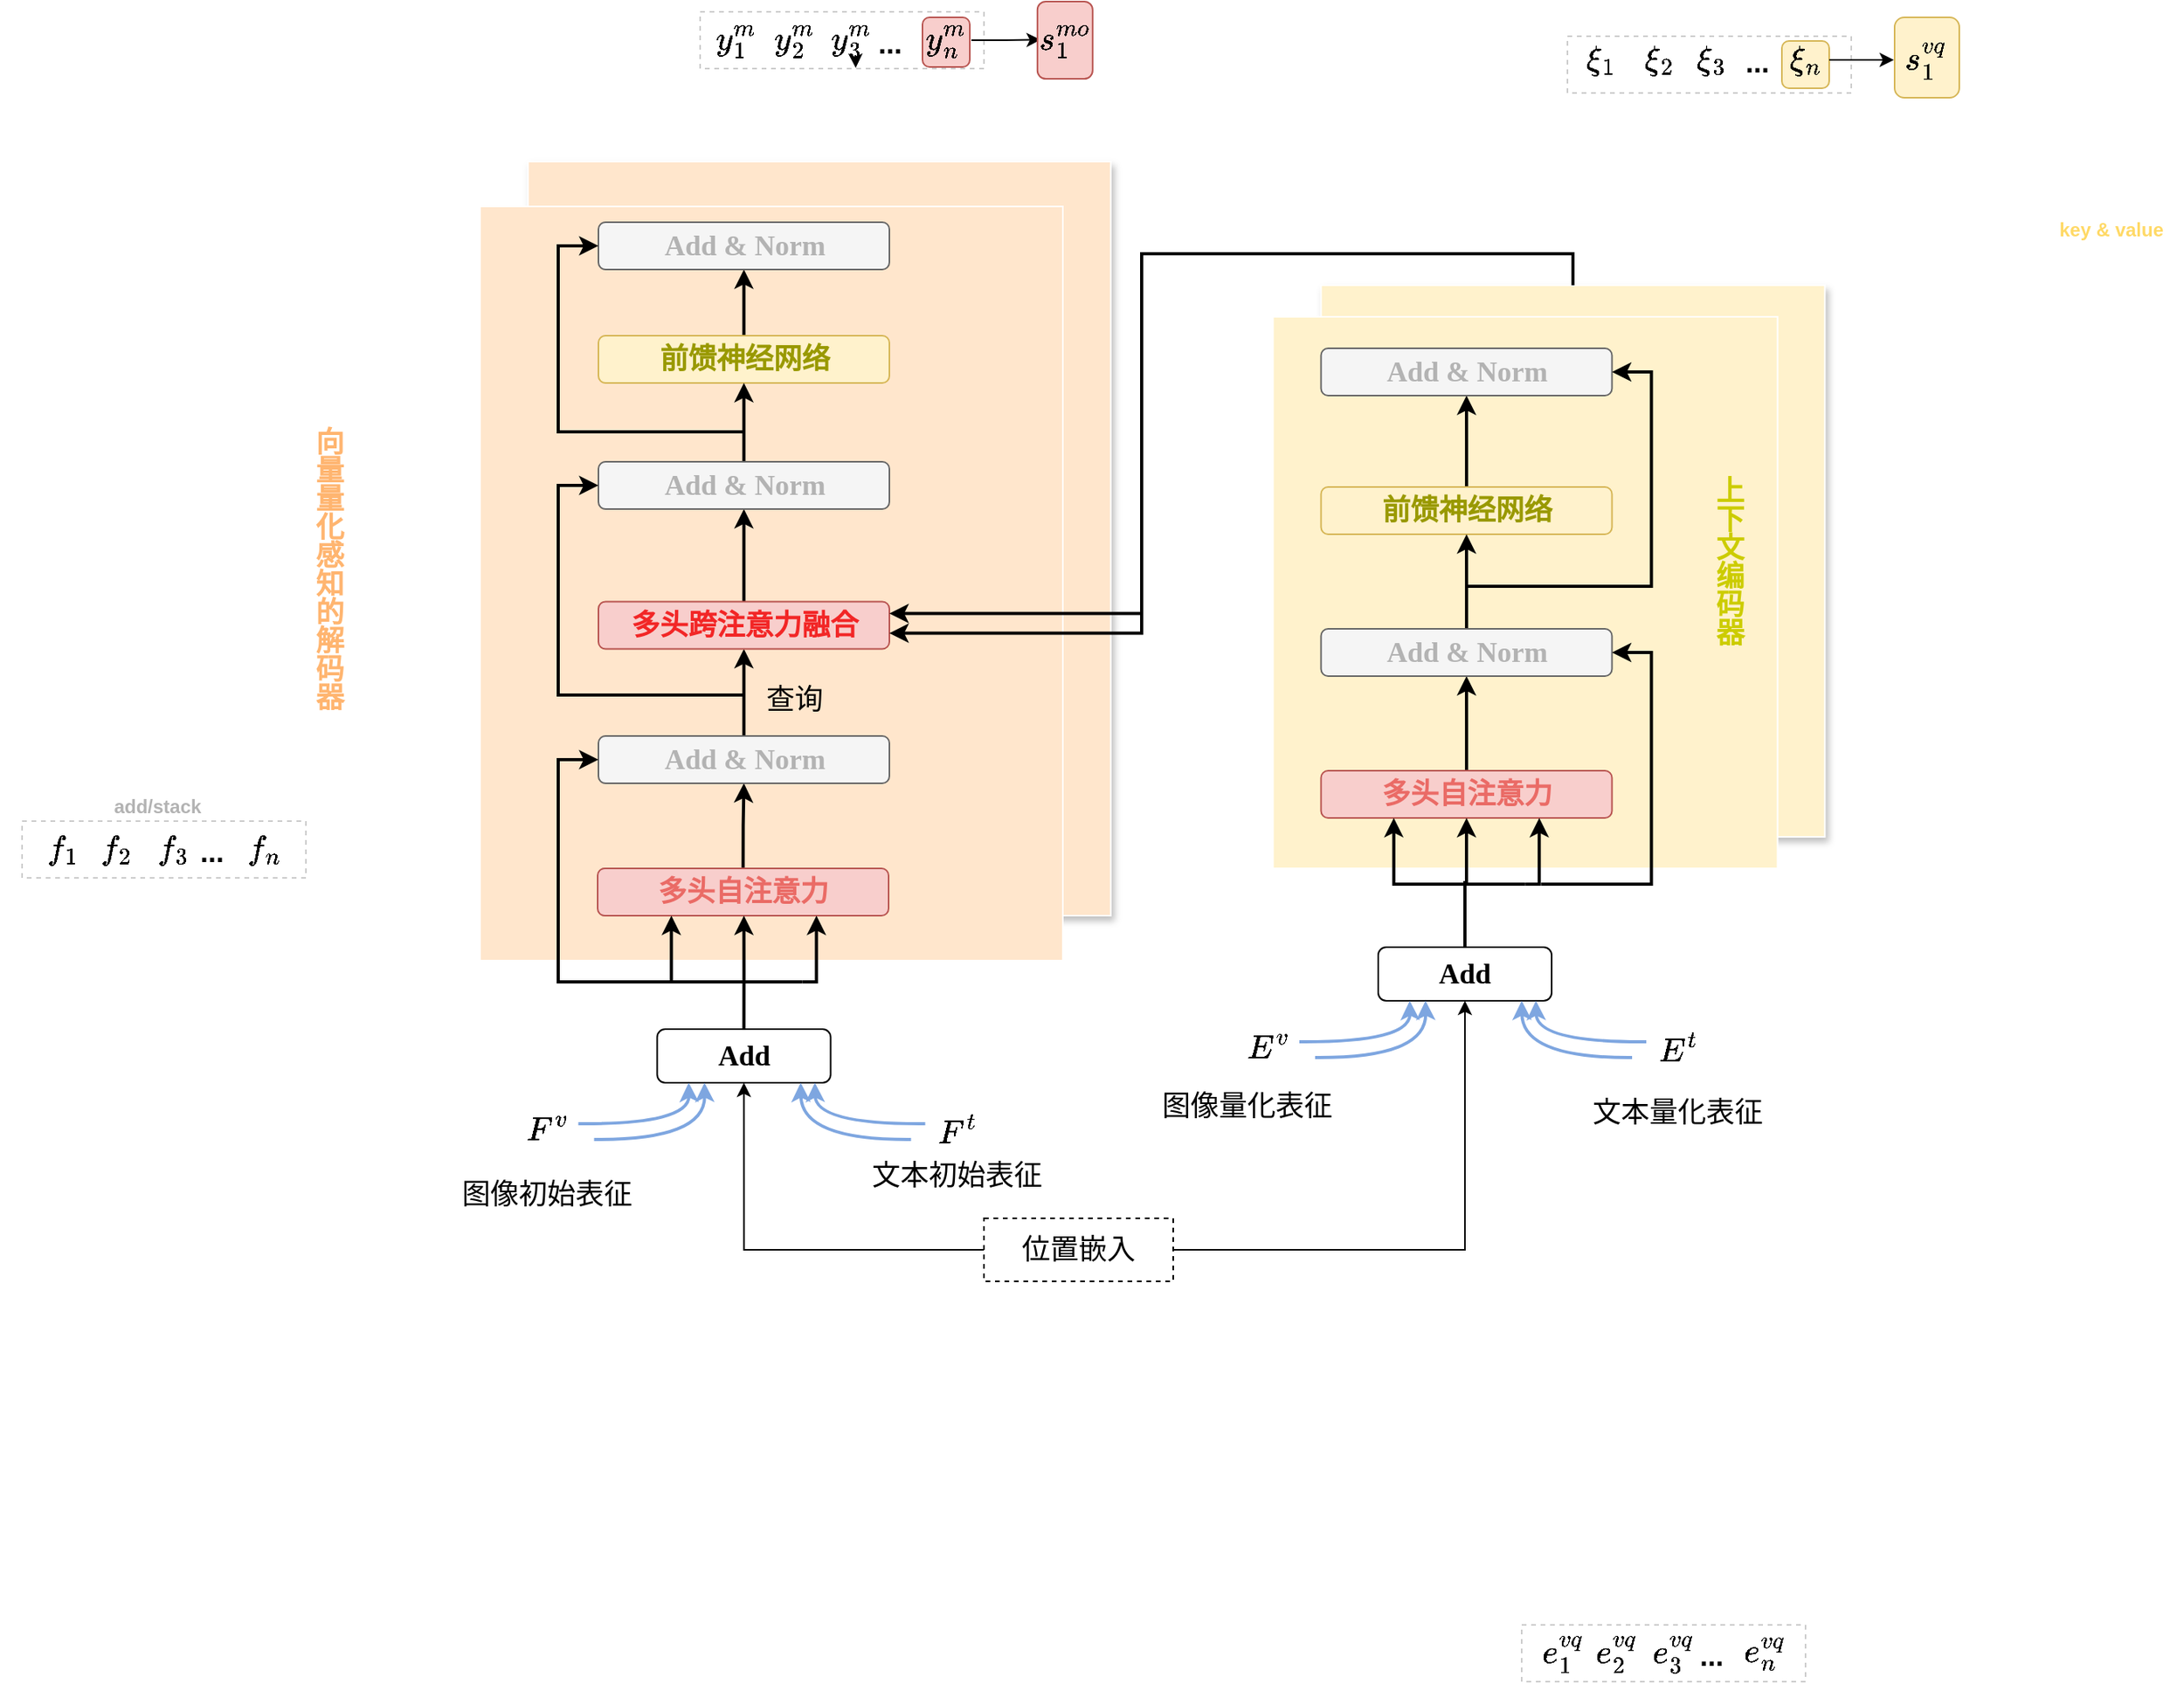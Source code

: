<mxfile version="26.0.14">
  <diagram name="第 1 页" id="dpO4N9l2LSgBsFgAQWY7">
    <mxGraphModel dx="1010" dy="922" grid="1" gridSize="10" guides="1" tooltips="1" connect="1" arrows="1" fold="1" page="1" pageScale="1" pageWidth="827" pageHeight="1169" math="1" shadow="0">
      <root>
        <mxCell id="0" />
        <mxCell id="1" parent="0" />
        <mxCell id="mn31JmgTFe-Z0Zx-DjP2-169" value="" style="rounded=0;whiteSpace=wrap;html=1;fillColor=#fff2cc;strokeColor=#FFFFFF;shadow=1;" vertex="1" parent="1">
          <mxGeometry x="933.75" y="200" width="319.5" height="350" as="geometry" />
        </mxCell>
        <mxCell id="mn31JmgTFe-Z0Zx-DjP2-106" value="" style="rounded=0;whiteSpace=wrap;html=1;strokeColor=#CCCCCC;dashed=1;" vertex="1" parent="1">
          <mxGeometry x="540" y="26.5" width="180" height="36" as="geometry" />
        </mxCell>
        <mxCell id="mn31JmgTFe-Z0Zx-DjP2-168" value="" style="rounded=0;whiteSpace=wrap;html=1;strokeColor=#FFFFFF;fillColor=#ffe6cc;container=0;textShadow=1;shadow=1;" vertex="1" parent="1">
          <mxGeometry x="430.8" y="121.5" width="369.6" height="478.5" as="geometry" />
        </mxCell>
        <mxCell id="mn31JmgTFe-Z0Zx-DjP2-107" value="$$y_{1}^{m}$$" style="text;strokeColor=none;align=center;fillColor=none;html=1;verticalAlign=middle;whiteSpace=wrap;rounded=0;fontStyle=1;fontSize=18;" vertex="1" parent="1">
          <mxGeometry x="547" y="29.5" width="32" height="30" as="geometry" />
        </mxCell>
        <mxCell id="mn31JmgTFe-Z0Zx-DjP2-108" value="$$y_{2}^{m}$$" style="text;strokeColor=none;align=center;fillColor=none;html=1;verticalAlign=middle;whiteSpace=wrap;rounded=0;fontStyle=1;fontSize=18;" vertex="1" parent="1">
          <mxGeometry x="584.4" y="29.5" width="32" height="30" as="geometry" />
        </mxCell>
        <mxCell id="mn31JmgTFe-Z0Zx-DjP2-109" value="$$y_{3}^{m}$$" style="text;strokeColor=none;align=center;fillColor=none;html=1;verticalAlign=middle;whiteSpace=wrap;rounded=0;fontStyle=1;fontSize=18;" vertex="1" parent="1">
          <mxGeometry x="620.4" y="29.5" width="32" height="30" as="geometry" />
        </mxCell>
        <mxCell id="mn31JmgTFe-Z0Zx-DjP2-110" value="..." style="text;whiteSpace=wrap;fontStyle=1;fontSize=18;" vertex="1" parent="1">
          <mxGeometry x="651.25" y="29.5" width="32" height="18.5" as="geometry" />
        </mxCell>
        <mxCell id="mn31JmgTFe-Z0Zx-DjP2-111" value="" style="group" vertex="1" connectable="0" parent="1">
          <mxGeometry x="1090" y="42" width="180" height="40" as="geometry" />
        </mxCell>
        <mxCell id="mn31JmgTFe-Z0Zx-DjP2-112" value="" style="rounded=0;whiteSpace=wrap;html=1;strokeColor=#CCCCCC;dashed=1;" vertex="1" parent="mn31JmgTFe-Z0Zx-DjP2-111">
          <mxGeometry width="180" height="36" as="geometry" />
        </mxCell>
        <mxCell id="mn31JmgTFe-Z0Zx-DjP2-113" value="&lt;font style=&quot;font-size: 18px;&quot;&gt;$$\xi _{1}$$&lt;/font&gt;" style="text;strokeColor=none;align=center;fillColor=none;html=1;verticalAlign=middle;whiteSpace=wrap;rounded=0;" vertex="1" parent="mn31JmgTFe-Z0Zx-DjP2-111">
          <mxGeometry x="1" width="40" height="30" as="geometry" />
        </mxCell>
        <mxCell id="mn31JmgTFe-Z0Zx-DjP2-114" value="&lt;font style=&quot;font-size: 18px;&quot;&gt;$$\xi _{2}$$&lt;/font&gt;" style="text;strokeColor=none;align=center;fillColor=none;html=1;verticalAlign=middle;whiteSpace=wrap;rounded=0;" vertex="1" parent="mn31JmgTFe-Z0Zx-DjP2-111">
          <mxGeometry x="38" width="40" height="30" as="geometry" />
        </mxCell>
        <mxCell id="mn31JmgTFe-Z0Zx-DjP2-115" value="&lt;font style=&quot;font-size: 18px;&quot;&gt;$$\xi _{3}$$&lt;/font&gt;" style="text;strokeColor=none;align=center;fillColor=none;html=1;verticalAlign=middle;whiteSpace=wrap;rounded=0;" vertex="1" parent="mn31JmgTFe-Z0Zx-DjP2-111">
          <mxGeometry x="71" width="40" height="30" as="geometry" />
        </mxCell>
        <mxCell id="mn31JmgTFe-Z0Zx-DjP2-116" value="..." style="text;whiteSpace=wrap;fontStyle=1;fontSize=18;" vertex="1" parent="mn31JmgTFe-Z0Zx-DjP2-111">
          <mxGeometry x="111" width="32" height="18.5" as="geometry" />
        </mxCell>
        <mxCell id="mn31JmgTFe-Z0Zx-DjP2-117" value="" style="rounded=1;whiteSpace=wrap;html=1;fillColor=#fff2cc;strokeColor=#d6b656;" vertex="1" parent="mn31JmgTFe-Z0Zx-DjP2-111">
          <mxGeometry x="136" y="3" width="30" height="30" as="geometry" />
        </mxCell>
        <mxCell id="mn31JmgTFe-Z0Zx-DjP2-118" value="&lt;font style=&quot;font-size: 18px;&quot;&gt;$$\xi _{n}$$&lt;/font&gt;" style="text;strokeColor=none;align=center;fillColor=none;html=1;verticalAlign=middle;whiteSpace=wrap;rounded=0;" vertex="1" parent="mn31JmgTFe-Z0Zx-DjP2-111">
          <mxGeometry x="137" y="5" width="29" height="20" as="geometry" />
        </mxCell>
        <mxCell id="mn31JmgTFe-Z0Zx-DjP2-122" value="&lt;b&gt;&lt;font color=&quot;#ffd966&quot;&gt;key &amp;amp; value&lt;/font&gt;&lt;/b&gt;" style="text;strokeColor=none;align=center;fillColor=none;html=1;verticalAlign=middle;whiteSpace=wrap;rounded=0;" vertex="1" parent="1">
          <mxGeometry x="1390" y="150" width="90" height="30" as="geometry" />
        </mxCell>
        <mxCell id="mn31JmgTFe-Z0Zx-DjP2-123" value="" style="group" vertex="1" connectable="0" parent="1">
          <mxGeometry x="110" y="540" width="180" height="36" as="geometry" />
        </mxCell>
        <mxCell id="mn31JmgTFe-Z0Zx-DjP2-124" value="" style="rounded=0;whiteSpace=wrap;html=1;strokeColor=#CCCCCC;dashed=1;" vertex="1" parent="mn31JmgTFe-Z0Zx-DjP2-123">
          <mxGeometry width="180" height="36" as="geometry" />
        </mxCell>
        <mxCell id="mn31JmgTFe-Z0Zx-DjP2-125" value="$$f_{1}$$" style="text;strokeColor=none;align=center;fillColor=none;html=1;verticalAlign=middle;whiteSpace=wrap;rounded=0;fontStyle=1;fontSize=18;" vertex="1" parent="mn31JmgTFe-Z0Zx-DjP2-123">
          <mxGeometry x="10" y="3" width="32" height="30" as="geometry" />
        </mxCell>
        <mxCell id="mn31JmgTFe-Z0Zx-DjP2-126" value="$$f_{2}$$" style="text;strokeColor=none;align=center;fillColor=none;html=1;verticalAlign=middle;whiteSpace=wrap;rounded=0;fontStyle=1;fontSize=18;" vertex="1" parent="mn31JmgTFe-Z0Zx-DjP2-123">
          <mxGeometry x="44.4" y="3" width="32" height="30" as="geometry" />
        </mxCell>
        <mxCell id="mn31JmgTFe-Z0Zx-DjP2-127" value="$$f_{3}$$" style="text;strokeColor=none;align=center;fillColor=none;html=1;verticalAlign=middle;whiteSpace=wrap;rounded=0;fontStyle=1;fontSize=18;" vertex="1" parent="mn31JmgTFe-Z0Zx-DjP2-123">
          <mxGeometry x="80.4" y="3" width="32" height="30" as="geometry" />
        </mxCell>
        <mxCell id="mn31JmgTFe-Z0Zx-DjP2-128" value="$$f_{n}$$" style="text;strokeColor=none;align=center;fillColor=none;html=1;verticalAlign=middle;whiteSpace=wrap;rounded=0;fontStyle=1;fontSize=18;" vertex="1" parent="mn31JmgTFe-Z0Zx-DjP2-123">
          <mxGeometry x="138" y="3" width="32" height="30" as="geometry" />
        </mxCell>
        <mxCell id="mn31JmgTFe-Z0Zx-DjP2-129" value="..." style="text;whiteSpace=wrap;fontStyle=1;fontSize=18;" vertex="1" parent="mn31JmgTFe-Z0Zx-DjP2-123">
          <mxGeometry x="111.25" y="3" width="32" height="17" as="geometry" />
        </mxCell>
        <mxCell id="mn31JmgTFe-Z0Zx-DjP2-132" value="" style="rounded=1;whiteSpace=wrap;html=1;fillColor=#f8cecc;strokeColor=#b85450;" vertex="1" parent="1">
          <mxGeometry x="681" y="30" width="30" height="31.5" as="geometry" />
        </mxCell>
        <mxCell id="mn31JmgTFe-Z0Zx-DjP2-133" style="edgeStyle=orthogonalEdgeStyle;rounded=0;orthogonalLoop=1;jettySize=auto;html=1;exitX=1;exitY=0.5;exitDx=0;exitDy=0;" edge="1" parent="1" source="mn31JmgTFe-Z0Zx-DjP2-134">
          <mxGeometry relative="1" as="geometry">
            <mxPoint x="756.0" y="44.207" as="targetPoint" />
          </mxGeometry>
        </mxCell>
        <mxCell id="mn31JmgTFe-Z0Zx-DjP2-134" value="$$y_{n}^{m}$$" style="text;strokeColor=none;align=center;fillColor=none;html=1;verticalAlign=middle;whiteSpace=wrap;rounded=0;fontStyle=1;fontSize=18;" vertex="1" parent="1">
          <mxGeometry x="680" y="29.5" width="32" height="30" as="geometry" />
        </mxCell>
        <mxCell id="mn31JmgTFe-Z0Zx-DjP2-142" value="&lt;b&gt;&lt;font color=&quot;#b3b3b3&quot;&gt;add/stack&lt;/font&gt;&lt;/b&gt;" style="text;strokeColor=none;align=center;fillColor=none;html=1;verticalAlign=middle;whiteSpace=wrap;rounded=0;fontFamily=Helvetica;fontSize=12;fontColor=default;" vertex="1" parent="1">
          <mxGeometry x="166.1" y="516" width="60" height="30" as="geometry" />
        </mxCell>
        <mxCell id="mn31JmgTFe-Z0Zx-DjP2-144" value="" style="edgeStyle=none;orthogonalLoop=1;jettySize=auto;html=1;rounded=0;entryX=0.548;entryY=0.988;entryDx=0;entryDy=0;entryPerimeter=0;exitX=0.5;exitY=0;exitDx=0;exitDy=0;" edge="1" parent="1" target="mn31JmgTFe-Z0Zx-DjP2-106">
          <mxGeometry width="80" relative="1" as="geometry">
            <mxPoint x="638.5" y="54" as="sourcePoint" />
            <mxPoint x="730" y="88" as="targetPoint" />
            <Array as="points" />
          </mxGeometry>
        </mxCell>
        <mxCell id="mn31JmgTFe-Z0Zx-DjP2-145" value="" style="group" vertex="1" connectable="0" parent="1">
          <mxGeometry x="751.4" y="20" width="40" height="49" as="geometry" />
        </mxCell>
        <mxCell id="mn31JmgTFe-Z0Zx-DjP2-146" value="" style="rounded=1;whiteSpace=wrap;html=1;fillColor=#f8cecc;strokeColor=#b85450;" vertex="1" parent="mn31JmgTFe-Z0Zx-DjP2-145">
          <mxGeometry x="2.5" width="35" height="49" as="geometry" />
        </mxCell>
        <mxCell id="mn31JmgTFe-Z0Zx-DjP2-147" value="&lt;font style=&quot;font-size: 18px;&quot;&gt;&lt;b&gt;$$ s_{1}^{mo}$$&lt;/b&gt;&lt;/font&gt;" style="text;strokeColor=none;align=center;fillColor=none;html=1;verticalAlign=middle;whiteSpace=wrap;rounded=0;" vertex="1" parent="mn31JmgTFe-Z0Zx-DjP2-145">
          <mxGeometry y="9.5" width="40" height="30" as="geometry" />
        </mxCell>
        <mxCell id="mn31JmgTFe-Z0Zx-DjP2-148" value="" style="group" vertex="1" connectable="0" parent="1">
          <mxGeometry x="1297" y="30" width="41.5" height="51" as="geometry" />
        </mxCell>
        <mxCell id="mn31JmgTFe-Z0Zx-DjP2-149" value="" style="rounded=1;whiteSpace=wrap;html=1;fillColor=#fff2cc;strokeColor=#d6b656;" vertex="1" parent="mn31JmgTFe-Z0Zx-DjP2-148">
          <mxGeometry x="0.5" width="41" height="51" as="geometry" />
        </mxCell>
        <mxCell id="mn31JmgTFe-Z0Zx-DjP2-150" value="&lt;font style=&quot;font-size: 18px;&quot;&gt;$$s _{1}^{vq}$$&lt;/font&gt;" style="text;strokeColor=none;align=center;fillColor=none;html=1;verticalAlign=middle;whiteSpace=wrap;rounded=0;" vertex="1" parent="mn31JmgTFe-Z0Zx-DjP2-148">
          <mxGeometry y="12" width="40" height="30" as="geometry" />
        </mxCell>
        <mxCell id="mn31JmgTFe-Z0Zx-DjP2-151" value="" style="group" vertex="1" connectable="0" parent="1">
          <mxGeometry x="1061" y="1050" width="180" height="36" as="geometry" />
        </mxCell>
        <mxCell id="mn31JmgTFe-Z0Zx-DjP2-152" value="" style="rounded=0;whiteSpace=wrap;html=1;strokeColor=#CCCCCC;dashed=1;" vertex="1" parent="mn31JmgTFe-Z0Zx-DjP2-151">
          <mxGeometry width="180" height="36" as="geometry" />
        </mxCell>
        <mxCell id="mn31JmgTFe-Z0Zx-DjP2-153" value="$$e_{1}^{vq}$$" style="text;strokeColor=none;align=center;fillColor=none;html=1;verticalAlign=middle;whiteSpace=wrap;rounded=0;fontStyle=1;fontSize=18;" vertex="1" parent="mn31JmgTFe-Z0Zx-DjP2-151">
          <mxGeometry x="10" y="3" width="32" height="30" as="geometry" />
        </mxCell>
        <mxCell id="mn31JmgTFe-Z0Zx-DjP2-154" value="$$e_{2}^{vq}$$" style="text;strokeColor=none;align=center;fillColor=none;html=1;verticalAlign=middle;whiteSpace=wrap;rounded=0;fontStyle=1;fontSize=18;" vertex="1" parent="mn31JmgTFe-Z0Zx-DjP2-151">
          <mxGeometry x="44.4" y="3" width="32" height="30" as="geometry" />
        </mxCell>
        <mxCell id="mn31JmgTFe-Z0Zx-DjP2-155" value="$$e_{3}^{vq}$$" style="text;strokeColor=none;align=center;fillColor=none;html=1;verticalAlign=middle;whiteSpace=wrap;rounded=0;fontStyle=1;fontSize=18;" vertex="1" parent="mn31JmgTFe-Z0Zx-DjP2-151">
          <mxGeometry x="80.4" y="3" width="32" height="30" as="geometry" />
        </mxCell>
        <mxCell id="mn31JmgTFe-Z0Zx-DjP2-156" value="$$e_{n}^{vq}$$" style="text;strokeColor=none;align=center;fillColor=none;html=1;verticalAlign=middle;whiteSpace=wrap;rounded=0;fontStyle=1;fontSize=18;" vertex="1" parent="mn31JmgTFe-Z0Zx-DjP2-151">
          <mxGeometry x="138" y="3" width="32" height="30" as="geometry" />
        </mxCell>
        <mxCell id="mn31JmgTFe-Z0Zx-DjP2-157" value="..." style="text;whiteSpace=wrap;fontStyle=1;fontSize=18;" vertex="1" parent="mn31JmgTFe-Z0Zx-DjP2-151">
          <mxGeometry x="111.25" y="3" width="32" height="17" as="geometry" />
        </mxCell>
        <mxCell id="mn31JmgTFe-Z0Zx-DjP2-161" style="edgeStyle=orthogonalEdgeStyle;rounded=0;orthogonalLoop=1;jettySize=auto;html=1;exitX=1;exitY=0.5;exitDx=0;exitDy=0;entryX=0;entryY=0.5;entryDx=0;entryDy=0;" edge="1" parent="1" source="mn31JmgTFe-Z0Zx-DjP2-118" target="mn31JmgTFe-Z0Zx-DjP2-150">
          <mxGeometry relative="1" as="geometry" />
        </mxCell>
        <mxCell id="mn31JmgTFe-Z0Zx-DjP2-2" value="" style="rounded=0;whiteSpace=wrap;html=1;strokeColor=#FFFFFF;fillColor=#ffe6cc;container=0;" vertex="1" parent="1">
          <mxGeometry x="400.4" y="150" width="369.6" height="478.5" as="geometry" />
        </mxCell>
        <mxCell id="mn31JmgTFe-Z0Zx-DjP2-4" style="edgeStyle=orthogonalEdgeStyle;rounded=0;orthogonalLoop=1;jettySize=auto;html=1;exitX=0.5;exitY=0;exitDx=0;exitDy=0;strokeWidth=2;" edge="1" parent="1" source="mn31JmgTFe-Z0Zx-DjP2-5" target="mn31JmgTFe-Z0Zx-DjP2-7">
          <mxGeometry relative="1" as="geometry" />
        </mxCell>
        <mxCell id="mn31JmgTFe-Z0Zx-DjP2-5" value="&lt;font face=&quot;宋体&quot; color=&quot;#ea6b66&quot; style=&quot;font-size: 18px;&quot;&gt;&lt;b&gt;多头自注意力&lt;/b&gt;&lt;/font&gt;" style="rounded=1;whiteSpace=wrap;html=1;fillColor=#f8cecc;strokeColor=#b85450;container=0;" vertex="1" parent="1">
          <mxGeometry x="475" y="570" width="184.5" height="30" as="geometry" />
        </mxCell>
        <mxCell id="mn31JmgTFe-Z0Zx-DjP2-6" style="edgeStyle=orthogonalEdgeStyle;rounded=0;orthogonalLoop=1;jettySize=auto;html=1;entryX=0.5;entryY=1;entryDx=0;entryDy=0;strokeWidth=2;" edge="1" parent="1" source="mn31JmgTFe-Z0Zx-DjP2-7" target="mn31JmgTFe-Z0Zx-DjP2-9">
          <mxGeometry relative="1" as="geometry" />
        </mxCell>
        <mxCell id="mn31JmgTFe-Z0Zx-DjP2-7" value="&lt;b&gt;&lt;font face=&quot;Times New Roman&quot; style=&quot;font-size: 18px;&quot;&gt;Add &amp;amp; Norm&lt;/font&gt;&lt;/b&gt;" style="rounded=1;whiteSpace=wrap;html=1;fillColor=#f5f5f5;strokeColor=#666666;fontColor=#B3B3B3;container=0;" vertex="1" parent="1">
          <mxGeometry x="475.5" y="486" width="184.5" height="30" as="geometry" />
        </mxCell>
        <mxCell id="mn31JmgTFe-Z0Zx-DjP2-8" style="edgeStyle=orthogonalEdgeStyle;rounded=0;orthogonalLoop=1;jettySize=auto;html=1;entryX=0.5;entryY=1;entryDx=0;entryDy=0;strokeWidth=2;" edge="1" parent="1" source="mn31JmgTFe-Z0Zx-DjP2-9" target="mn31JmgTFe-Z0Zx-DjP2-13">
          <mxGeometry relative="1" as="geometry" />
        </mxCell>
        <mxCell id="mn31JmgTFe-Z0Zx-DjP2-9" value="&lt;span style=&quot;font-size: 18px;&quot;&gt;&lt;b&gt;&lt;font face=&quot;宋体&quot;&gt;多头跨注意力融合&lt;/font&gt;&lt;/b&gt;&lt;/span&gt;" style="rounded=1;whiteSpace=wrap;html=1;fillColor=#f8cecc;strokeColor=#b85450;fontColor=#f22626;container=0;" vertex="1" parent="1">
          <mxGeometry x="475.5" y="400.75" width="184.5" height="30" as="geometry" />
        </mxCell>
        <mxCell id="mn31JmgTFe-Z0Zx-DjP2-10" style="edgeStyle=orthogonalEdgeStyle;rounded=0;orthogonalLoop=1;jettySize=auto;html=1;entryX=0.5;entryY=1;entryDx=0;entryDy=0;strokeWidth=2;" edge="1" parent="1" source="mn31JmgTFe-Z0Zx-DjP2-11" target="mn31JmgTFe-Z0Zx-DjP2-14">
          <mxGeometry relative="1" as="geometry" />
        </mxCell>
        <mxCell id="mn31JmgTFe-Z0Zx-DjP2-11" value="&lt;b&gt;&lt;font face=&quot;宋体&quot; color=&quot;#999900&quot; style=&quot;font-size: 18px;&quot;&gt;前馈神经网络&lt;/font&gt;&lt;/b&gt;" style="rounded=1;whiteSpace=wrap;html=1;fillColor=#fff2cc;strokeColor=#d6b656;container=0;" vertex="1" parent="1">
          <mxGeometry x="475.5" y="232" width="184.5" height="30" as="geometry" />
        </mxCell>
        <mxCell id="mn31JmgTFe-Z0Zx-DjP2-12" style="edgeStyle=orthogonalEdgeStyle;rounded=0;orthogonalLoop=1;jettySize=auto;html=1;entryX=0.5;entryY=1;entryDx=0;entryDy=0;strokeWidth=2;" edge="1" parent="1" source="mn31JmgTFe-Z0Zx-DjP2-13" target="mn31JmgTFe-Z0Zx-DjP2-11">
          <mxGeometry relative="1" as="geometry" />
        </mxCell>
        <mxCell id="mn31JmgTFe-Z0Zx-DjP2-13" value="&lt;b&gt;&lt;font face=&quot;Times New Roman&quot; style=&quot;font-size: 18px;&quot;&gt;Add &amp;amp; Norm&lt;/font&gt;&lt;/b&gt;" style="rounded=1;whiteSpace=wrap;html=1;fillColor=#f5f5f5;strokeColor=#666666;fontColor=#B3B3B3;container=0;" vertex="1" parent="1">
          <mxGeometry x="475.5" y="312" width="184.5" height="30" as="geometry" />
        </mxCell>
        <mxCell id="mn31JmgTFe-Z0Zx-DjP2-14" value="&lt;b&gt;&lt;font face=&quot;Times New Roman&quot; style=&quot;font-size: 18px;&quot;&gt;Add &amp;amp; Norm&lt;/font&gt;&lt;/b&gt;" style="rounded=1;whiteSpace=wrap;html=1;fillColor=#f5f5f5;strokeColor=#666666;fontColor=#B3B3B3;container=0;" vertex="1" parent="1">
          <mxGeometry x="475.5" y="160" width="184.5" height="30" as="geometry" />
        </mxCell>
        <mxCell id="mn31JmgTFe-Z0Zx-DjP2-15" value="&lt;font face=&quot;宋体&quot; color=&quot;#ffb570&quot; style=&quot;font-size: 18px;&quot;&gt;&lt;b style=&quot;&quot;&gt;向量量化感知的解码器&lt;/b&gt;&lt;/font&gt;" style="text;strokeColor=none;align=center;fillColor=none;html=1;verticalAlign=middle;whiteSpace=wrap;rounded=0;textDirection=vertical-lr;rotation=0;container=0;" vertex="1" parent="1">
          <mxGeometry x="270" y="150" width="64" height="460" as="geometry" />
        </mxCell>
        <mxCell id="mn31JmgTFe-Z0Zx-DjP2-90" value="" style="rounded=0;whiteSpace=wrap;html=1;fillColor=#fff2cc;strokeColor=#FFFFFF;" vertex="1" parent="1">
          <mxGeometry x="903.25" y="220" width="320" height="350" as="geometry" />
        </mxCell>
        <mxCell id="mn31JmgTFe-Z0Zx-DjP2-91" style="edgeStyle=orthogonalEdgeStyle;rounded=0;orthogonalLoop=1;jettySize=auto;html=1;entryX=0.5;entryY=1;entryDx=0;entryDy=0;strokeWidth=2;" edge="1" parent="1" source="mn31JmgTFe-Z0Zx-DjP2-92" target="mn31JmgTFe-Z0Zx-DjP2-93">
          <mxGeometry relative="1" as="geometry" />
        </mxCell>
        <mxCell id="mn31JmgTFe-Z0Zx-DjP2-92" value="&lt;b&gt;&lt;font face=&quot;宋体&quot; color=&quot;#999900&quot; style=&quot;font-size: 18px;&quot;&gt;前馈神经网络&lt;/font&gt;&lt;/b&gt;" style="rounded=1;whiteSpace=wrap;html=1;fillColor=#fff2cc;strokeColor=#d6b656;" vertex="1" parent="1">
          <mxGeometry x="933.75" y="328" width="184.5" height="30" as="geometry" />
        </mxCell>
        <mxCell id="mn31JmgTFe-Z0Zx-DjP2-93" value="&lt;b&gt;&lt;font face=&quot;Times New Roman&quot; style=&quot;font-size: 18px;&quot;&gt;Add &amp;amp; Norm&lt;/font&gt;&lt;/b&gt;" style="rounded=1;whiteSpace=wrap;html=1;fillColor=#f5f5f5;strokeColor=#666666;fontColor=#B3B3B3;" vertex="1" parent="1">
          <mxGeometry x="933.75" y="240" width="184.5" height="30" as="geometry" />
        </mxCell>
        <mxCell id="mn31JmgTFe-Z0Zx-DjP2-94" style="edgeStyle=orthogonalEdgeStyle;rounded=0;orthogonalLoop=1;jettySize=auto;html=1;entryX=0.5;entryY=1;entryDx=0;entryDy=0;strokeWidth=2;" edge="1" parent="1" source="mn31JmgTFe-Z0Zx-DjP2-95" target="mn31JmgTFe-Z0Zx-DjP2-97">
          <mxGeometry relative="1" as="geometry" />
        </mxCell>
        <mxCell id="mn31JmgTFe-Z0Zx-DjP2-95" value="&lt;b&gt;&lt;font face=&quot;宋体&quot; style=&quot;font-size: 18px;&quot;&gt;多头自注意力&lt;/font&gt;&lt;/b&gt;" style="rounded=1;whiteSpace=wrap;html=1;fillColor=#f8cecc;strokeColor=#b85450;fontColor=#EA6B66;" vertex="1" parent="1">
          <mxGeometry x="933.75" y="508" width="184.5" height="30" as="geometry" />
        </mxCell>
        <mxCell id="mn31JmgTFe-Z0Zx-DjP2-96" style="edgeStyle=orthogonalEdgeStyle;rounded=0;orthogonalLoop=1;jettySize=auto;html=1;entryX=0.5;entryY=1;entryDx=0;entryDy=0;strokeWidth=2;" edge="1" parent="1" source="mn31JmgTFe-Z0Zx-DjP2-97" target="mn31JmgTFe-Z0Zx-DjP2-92">
          <mxGeometry relative="1" as="geometry" />
        </mxCell>
        <mxCell id="mn31JmgTFe-Z0Zx-DjP2-97" value="&lt;b&gt;&lt;font face=&quot;Times New Roman&quot; style=&quot;font-size: 18px;&quot;&gt;Add &amp;amp; Norm&lt;/font&gt;&lt;/b&gt;" style="rounded=1;whiteSpace=wrap;html=1;fillColor=#f5f5f5;strokeColor=#666666;fontColor=#B3B3B3;" vertex="1" parent="1">
          <mxGeometry x="933.75" y="418" width="184.5" height="30" as="geometry" />
        </mxCell>
        <mxCell id="mn31JmgTFe-Z0Zx-DjP2-98" value="&lt;span style=&quot;font-size: 18px;&quot;&gt;&lt;font style=&quot;color: rgb(204, 204, 0);&quot; face=&quot;宋体&quot;&gt;&lt;b&gt;上下文编码器&lt;/b&gt;&lt;/font&gt;&lt;/span&gt;" style="text;strokeColor=none;align=center;fillColor=none;html=1;verticalAlign=middle;whiteSpace=wrap;rounded=0;textDirection=vertical-rl;rotation=0;fontColor=#FFD966;" vertex="1" parent="1">
          <mxGeometry x="1160" y="282.25" width="60" height="185.5" as="geometry" />
        </mxCell>
        <mxCell id="mn31JmgTFe-Z0Zx-DjP2-180" style="edgeStyle=orthogonalEdgeStyle;rounded=0;orthogonalLoop=1;jettySize=auto;html=1;exitX=0.5;exitY=0;exitDx=0;exitDy=0;entryX=0.5;entryY=1;entryDx=0;entryDy=0;strokeWidth=2;" edge="1" parent="1" source="mn31JmgTFe-Z0Zx-DjP2-170" target="mn31JmgTFe-Z0Zx-DjP2-95">
          <mxGeometry relative="1" as="geometry" />
        </mxCell>
        <mxCell id="mn31JmgTFe-Z0Zx-DjP2-170" value="&lt;font style=&quot;font-size: 18px;&quot; face=&quot;Times New Roman&quot;&gt;&lt;b&gt;Add&lt;/b&gt;&lt;/font&gt;" style="rounded=1;whiteSpace=wrap;html=1;" vertex="1" parent="1">
          <mxGeometry x="970" y="620" width="110" height="34" as="geometry" />
        </mxCell>
        <mxCell id="mn31JmgTFe-Z0Zx-DjP2-171" value="&lt;b&gt;&lt;font style=&quot;font-size: 18px;&quot;&gt;$$E^{v}$$&lt;/font&gt;&lt;/b&gt;" style="text;strokeColor=none;align=center;fillColor=none;html=1;verticalAlign=middle;whiteSpace=wrap;rounded=0;" vertex="1" parent="1">
          <mxGeometry x="870" y="670" width="60" height="30" as="geometry" />
        </mxCell>
        <mxCell id="mn31JmgTFe-Z0Zx-DjP2-173" value="" style="endArrow=classic;html=1;rounded=0;edgeStyle=orthogonalEdgeStyle;curved=1;strokeWidth=2;strokeColor=#7EA6E0;" edge="1" parent="1">
          <mxGeometry width="50" height="50" relative="1" as="geometry">
            <mxPoint x="920" y="680" as="sourcePoint" />
            <mxPoint x="990" y="654" as="targetPoint" />
          </mxGeometry>
        </mxCell>
        <mxCell id="mn31JmgTFe-Z0Zx-DjP2-174" value="" style="endArrow=classic;html=1;rounded=0;edgeStyle=orthogonalEdgeStyle;curved=1;strokeWidth=2;strokeColor=#7EA6E0;" edge="1" parent="1">
          <mxGeometry width="50" height="50" relative="1" as="geometry">
            <mxPoint x="930" y="690" as="sourcePoint" />
            <mxPoint x="1000" y="654" as="targetPoint" />
          </mxGeometry>
        </mxCell>
        <mxCell id="mn31JmgTFe-Z0Zx-DjP2-175" value="&lt;font style=&quot;font-size: 18px;&quot; face=&quot;宋体&quot;&gt;图像量化表征&lt;/font&gt;" style="text;strokeColor=none;align=center;fillColor=none;html=1;verticalAlign=middle;whiteSpace=wrap;rounded=0;" vertex="1" parent="1">
          <mxGeometry x="827" y="706" width="120" height="30" as="geometry" />
        </mxCell>
        <mxCell id="mn31JmgTFe-Z0Zx-DjP2-176" value="&lt;b&gt;&lt;font style=&quot;font-size: 18px;&quot;&gt;$$E^{t}$$&lt;/font&gt;&lt;/b&gt;" style="text;strokeColor=none;align=center;fillColor=none;html=1;verticalAlign=middle;whiteSpace=wrap;rounded=0;" vertex="1" parent="1">
          <mxGeometry x="1130" y="670" width="60" height="30" as="geometry" />
        </mxCell>
        <mxCell id="mn31JmgTFe-Z0Zx-DjP2-177" value="" style="endArrow=classic;html=1;rounded=0;edgeStyle=orthogonalEdgeStyle;curved=1;strokeWidth=2;strokeColor=#7EA6E0;" edge="1" parent="1">
          <mxGeometry width="50" height="50" relative="1" as="geometry">
            <mxPoint x="1131" y="690" as="sourcePoint" />
            <mxPoint x="1061" y="654" as="targetPoint" />
          </mxGeometry>
        </mxCell>
        <mxCell id="mn31JmgTFe-Z0Zx-DjP2-178" value="" style="endArrow=classic;html=1;rounded=0;edgeStyle=orthogonalEdgeStyle;curved=1;strokeWidth=2;strokeColor=#7EA6E0;" edge="1" parent="1">
          <mxGeometry width="50" height="50" relative="1" as="geometry">
            <mxPoint x="1140" y="680" as="sourcePoint" />
            <mxPoint x="1070" y="654" as="targetPoint" />
          </mxGeometry>
        </mxCell>
        <mxCell id="mn31JmgTFe-Z0Zx-DjP2-179" value="&lt;font style=&quot;font-size: 18px;&quot; face=&quot;宋体&quot;&gt;文本量化表征&lt;/font&gt;" style="text;strokeColor=none;align=center;fillColor=none;html=1;verticalAlign=middle;whiteSpace=wrap;rounded=0;" vertex="1" parent="1">
          <mxGeometry x="1100" y="710" width="120" height="30" as="geometry" />
        </mxCell>
        <mxCell id="mn31JmgTFe-Z0Zx-DjP2-182" value="" style="endArrow=classic;html=1;rounded=0;entryX=0.25;entryY=1;entryDx=0;entryDy=0;edgeStyle=elbowEdgeStyle;elbow=vertical;strokeWidth=2;" edge="1" parent="1" target="mn31JmgTFe-Z0Zx-DjP2-95">
          <mxGeometry width="50" height="50" relative="1" as="geometry">
            <mxPoint x="1063.25" y="580" as="sourcePoint" />
            <mxPoint x="1123.25" y="470" as="targetPoint" />
            <Array as="points">
              <mxPoint x="1023.25" y="580" />
            </Array>
          </mxGeometry>
        </mxCell>
        <mxCell id="mn31JmgTFe-Z0Zx-DjP2-183" value="" style="endArrow=classic;html=1;rounded=0;entryX=0.75;entryY=1;entryDx=0;entryDy=0;edgeStyle=elbowEdgeStyle;elbow=vertical;strokeWidth=2;" edge="1" parent="1" target="mn31JmgTFe-Z0Zx-DjP2-95">
          <mxGeometry width="50" height="50" relative="1" as="geometry">
            <mxPoint x="1063.25" y="580" as="sourcePoint" />
            <mxPoint x="1128.25" y="538" as="targetPoint" />
            <Array as="points">
              <mxPoint x="1103.25" y="580" />
            </Array>
          </mxGeometry>
        </mxCell>
        <mxCell id="mn31JmgTFe-Z0Zx-DjP2-185" value="" style="endArrow=classic;html=1;rounded=0;edgeStyle=elbowEdgeStyle;entryX=1;entryY=0.5;entryDx=0;entryDy=0;strokeWidth=2;" edge="1" parent="1" target="mn31JmgTFe-Z0Zx-DjP2-93">
          <mxGeometry width="50" height="50" relative="1" as="geometry">
            <mxPoint x="1026.25" y="391" as="sourcePoint" />
            <mxPoint x="1153.25" y="360" as="targetPoint" />
            <Array as="points">
              <mxPoint x="1143.25" y="330" />
            </Array>
          </mxGeometry>
        </mxCell>
        <mxCell id="mn31JmgTFe-Z0Zx-DjP2-186" value="" style="endArrow=classic;html=1;rounded=0;edgeStyle=elbowEdgeStyle;entryX=1;entryY=0.5;entryDx=0;entryDy=0;strokeWidth=2;" edge="1" parent="1" target="mn31JmgTFe-Z0Zx-DjP2-97">
          <mxGeometry width="50" height="50" relative="1" as="geometry">
            <mxPoint x="1073.25" y="580" as="sourcePoint" />
            <mxPoint x="1143.25" y="460" as="targetPoint" />
            <Array as="points">
              <mxPoint x="1143.25" y="500" />
            </Array>
          </mxGeometry>
        </mxCell>
        <mxCell id="mn31JmgTFe-Z0Zx-DjP2-195" value="&lt;font style=&quot;font-size: 18px;&quot; face=&quot;Times New Roman&quot;&gt;&lt;b&gt;Add&lt;/b&gt;&lt;/font&gt;" style="rounded=1;whiteSpace=wrap;html=1;" vertex="1" parent="1">
          <mxGeometry x="512.75" y="672" width="110" height="34" as="geometry" />
        </mxCell>
        <mxCell id="mn31JmgTFe-Z0Zx-DjP2-196" value="&lt;b&gt;&lt;font style=&quot;font-size: 18px;&quot;&gt;$$F^{v}$$&lt;/font&gt;&lt;/b&gt;" style="text;strokeColor=none;align=center;fillColor=none;html=1;verticalAlign=middle;whiteSpace=wrap;rounded=0;" vertex="1" parent="1">
          <mxGeometry x="412.75" y="722" width="60" height="30" as="geometry" />
        </mxCell>
        <mxCell id="mn31JmgTFe-Z0Zx-DjP2-197" value="" style="endArrow=classic;html=1;rounded=0;edgeStyle=orthogonalEdgeStyle;curved=1;strokeWidth=2;strokeColor=#7EA6E0;" edge="1" parent="1">
          <mxGeometry width="50" height="50" relative="1" as="geometry">
            <mxPoint x="462.75" y="732" as="sourcePoint" />
            <mxPoint x="532.75" y="706" as="targetPoint" />
          </mxGeometry>
        </mxCell>
        <mxCell id="mn31JmgTFe-Z0Zx-DjP2-198" value="" style="endArrow=classic;html=1;rounded=0;edgeStyle=orthogonalEdgeStyle;curved=1;strokeWidth=2;strokeColor=#7EA6E0;" edge="1" parent="1">
          <mxGeometry width="50" height="50" relative="1" as="geometry">
            <mxPoint x="472.75" y="742" as="sourcePoint" />
            <mxPoint x="542.75" y="706" as="targetPoint" />
          </mxGeometry>
        </mxCell>
        <mxCell id="mn31JmgTFe-Z0Zx-DjP2-199" value="&lt;font style=&quot;font-size: 18px;&quot; face=&quot;宋体&quot;&gt;图像初始表征&lt;/font&gt;" style="text;strokeColor=none;align=center;fillColor=none;html=1;verticalAlign=middle;whiteSpace=wrap;rounded=0;" vertex="1" parent="1">
          <mxGeometry x="382.75" y="762" width="120" height="30" as="geometry" />
        </mxCell>
        <mxCell id="mn31JmgTFe-Z0Zx-DjP2-200" value="&lt;b&gt;&lt;font style=&quot;font-size: 18px;&quot;&gt;$$F^{t}$$&lt;/font&gt;&lt;/b&gt;" style="text;strokeColor=none;align=center;fillColor=none;html=1;verticalAlign=middle;whiteSpace=wrap;rounded=0;" vertex="1" parent="1">
          <mxGeometry x="672.75" y="722" width="60" height="30" as="geometry" />
        </mxCell>
        <mxCell id="mn31JmgTFe-Z0Zx-DjP2-201" value="" style="endArrow=classic;html=1;rounded=0;edgeStyle=orthogonalEdgeStyle;curved=1;strokeWidth=2;strokeColor=#7EA6E0;" edge="1" parent="1">
          <mxGeometry width="50" height="50" relative="1" as="geometry">
            <mxPoint x="673.75" y="742" as="sourcePoint" />
            <mxPoint x="603.75" y="706" as="targetPoint" />
          </mxGeometry>
        </mxCell>
        <mxCell id="mn31JmgTFe-Z0Zx-DjP2-202" value="" style="endArrow=classic;html=1;rounded=0;edgeStyle=orthogonalEdgeStyle;curved=1;strokeWidth=2;strokeColor=#7EA6E0;" edge="1" parent="1">
          <mxGeometry width="50" height="50" relative="1" as="geometry">
            <mxPoint x="682.75" y="732" as="sourcePoint" />
            <mxPoint x="612.75" y="706" as="targetPoint" />
          </mxGeometry>
        </mxCell>
        <mxCell id="mn31JmgTFe-Z0Zx-DjP2-203" value="&lt;font style=&quot;font-size: 18px;&quot; face=&quot;宋体&quot;&gt;文本初始表征&lt;/font&gt;" style="text;strokeColor=none;align=center;fillColor=none;html=1;verticalAlign=middle;whiteSpace=wrap;rounded=0;" vertex="1" parent="1">
          <mxGeometry x="642.75" y="750" width="120" height="30" as="geometry" />
        </mxCell>
        <mxCell id="mn31JmgTFe-Z0Zx-DjP2-209" style="edgeStyle=orthogonalEdgeStyle;rounded=0;orthogonalLoop=1;jettySize=auto;html=1;exitX=0;exitY=0.5;exitDx=0;exitDy=0;entryX=0.5;entryY=1;entryDx=0;entryDy=0;" edge="1" parent="1" source="mn31JmgTFe-Z0Zx-DjP2-205" target="mn31JmgTFe-Z0Zx-DjP2-195">
          <mxGeometry relative="1" as="geometry" />
        </mxCell>
        <mxCell id="mn31JmgTFe-Z0Zx-DjP2-210" style="edgeStyle=orthogonalEdgeStyle;rounded=0;orthogonalLoop=1;jettySize=auto;html=1;exitX=1;exitY=0.5;exitDx=0;exitDy=0;entryX=0.5;entryY=1;entryDx=0;entryDy=0;" edge="1" parent="1" source="mn31JmgTFe-Z0Zx-DjP2-205" target="mn31JmgTFe-Z0Zx-DjP2-170">
          <mxGeometry relative="1" as="geometry" />
        </mxCell>
        <mxCell id="mn31JmgTFe-Z0Zx-DjP2-205" value="&lt;font style=&quot;font-size: 18px;&quot; face=&quot;宋体&quot;&gt;位置嵌入&lt;/font&gt;" style="rounded=0;whiteSpace=wrap;html=1;dashed=1;" vertex="1" parent="1">
          <mxGeometry x="720" y="792" width="120" height="40" as="geometry" />
        </mxCell>
        <mxCell id="mn31JmgTFe-Z0Zx-DjP2-206" style="edgeStyle=orthogonalEdgeStyle;rounded=0;orthogonalLoop=1;jettySize=auto;html=1;exitX=0.5;exitY=0;exitDx=0;exitDy=0;entryX=0.5;entryY=1;entryDx=0;entryDy=0;strokeWidth=2;" edge="1" parent="1" source="mn31JmgTFe-Z0Zx-DjP2-195">
          <mxGeometry relative="1" as="geometry">
            <mxPoint x="566.75" y="682" as="sourcePoint" />
            <mxPoint x="567.75" y="600" as="targetPoint" />
          </mxGeometry>
        </mxCell>
        <mxCell id="mn31JmgTFe-Z0Zx-DjP2-207" value="" style="endArrow=classic;html=1;rounded=0;entryX=0.25;entryY=1;entryDx=0;entryDy=0;edgeStyle=elbowEdgeStyle;elbow=vertical;strokeWidth=2;" edge="1" parent="1">
          <mxGeometry width="50" height="50" relative="1" as="geometry">
            <mxPoint x="604.75" y="642" as="sourcePoint" />
            <mxPoint x="521.75" y="600" as="targetPoint" />
            <Array as="points">
              <mxPoint x="564.75" y="642" />
            </Array>
          </mxGeometry>
        </mxCell>
        <mxCell id="mn31JmgTFe-Z0Zx-DjP2-208" value="" style="endArrow=classic;html=1;rounded=0;entryX=0.75;entryY=1;entryDx=0;entryDy=0;edgeStyle=elbowEdgeStyle;elbow=vertical;strokeWidth=2;" edge="1" parent="1">
          <mxGeometry width="50" height="50" relative="1" as="geometry">
            <mxPoint x="604.75" y="642" as="sourcePoint" />
            <mxPoint x="613.75" y="600" as="targetPoint" />
            <Array as="points">
              <mxPoint x="644.75" y="642" />
            </Array>
          </mxGeometry>
        </mxCell>
        <mxCell id="mn31JmgTFe-Z0Zx-DjP2-211" value="" style="endArrow=classic;html=1;rounded=0;edgeStyle=elbowEdgeStyle;strokeWidth=2;entryX=0;entryY=0.5;entryDx=0;entryDy=0;" edge="1" parent="1" target="mn31JmgTFe-Z0Zx-DjP2-7">
          <mxGeometry width="50" height="50" relative="1" as="geometry">
            <mxPoint x="522.75" y="642" as="sourcePoint" />
            <mxPoint x="470" y="501" as="targetPoint" />
            <Array as="points">
              <mxPoint x="450" y="576" />
            </Array>
          </mxGeometry>
        </mxCell>
        <mxCell id="mn31JmgTFe-Z0Zx-DjP2-212" value="&lt;font style=&quot;font-size: 18px;&quot; face=&quot;宋体&quot;&gt;查询&lt;/font&gt;" style="text;strokeColor=none;align=center;fillColor=none;html=1;verticalAlign=middle;whiteSpace=wrap;rounded=0;" vertex="1" parent="1">
          <mxGeometry x="570.4" y="448" width="60" height="30" as="geometry" />
        </mxCell>
        <mxCell id="mn31JmgTFe-Z0Zx-DjP2-213" value="" style="endArrow=classic;html=1;rounded=0;edgeStyle=elbowEdgeStyle;strokeWidth=2;entryX=0;entryY=0.5;entryDx=0;entryDy=0;" edge="1" parent="1" target="mn31JmgTFe-Z0Zx-DjP2-13">
          <mxGeometry width="50" height="50" relative="1" as="geometry">
            <mxPoint x="567" y="460" as="sourcePoint" />
            <mxPoint x="470" y="328" as="targetPoint" />
            <Array as="points">
              <mxPoint x="450" y="400" />
            </Array>
          </mxGeometry>
        </mxCell>
        <mxCell id="mn31JmgTFe-Z0Zx-DjP2-214" value="" style="endArrow=classic;html=1;rounded=0;edgeStyle=elbowEdgeStyle;strokeWidth=2;entryX=0;entryY=0.5;entryDx=0;entryDy=0;" edge="1" parent="1" target="mn31JmgTFe-Z0Zx-DjP2-14">
          <mxGeometry width="50" height="50" relative="1" as="geometry">
            <mxPoint x="567" y="293" as="sourcePoint" />
            <mxPoint x="476" y="160" as="targetPoint" />
            <Array as="points">
              <mxPoint x="450" y="233" />
            </Array>
          </mxGeometry>
        </mxCell>
        <mxCell id="mn31JmgTFe-Z0Zx-DjP2-215" style="edgeStyle=orthogonalEdgeStyle;rounded=0;orthogonalLoop=1;jettySize=auto;html=1;exitX=0.5;exitY=0;exitDx=0;exitDy=0;entryX=1;entryY=0.25;entryDx=0;entryDy=0;strokeWidth=2;" edge="1" parent="1" source="mn31JmgTFe-Z0Zx-DjP2-169" target="mn31JmgTFe-Z0Zx-DjP2-9">
          <mxGeometry relative="1" as="geometry">
            <Array as="points">
              <mxPoint x="1093" y="180" />
              <mxPoint x="820" y="180" />
              <mxPoint x="820" y="408" />
            </Array>
          </mxGeometry>
        </mxCell>
        <mxCell id="mn31JmgTFe-Z0Zx-DjP2-216" value="" style="endArrow=classic;html=1;rounded=0;edgeStyle=elbowEdgeStyle;elbow=vertical;strokeWidth=2;" edge="1" parent="1">
          <mxGeometry width="50" height="50" relative="1" as="geometry">
            <mxPoint x="820" y="408" as="sourcePoint" />
            <mxPoint x="660" y="420" as="targetPoint" />
            <Array as="points">
              <mxPoint x="652.75" y="420.75" />
            </Array>
          </mxGeometry>
        </mxCell>
      </root>
    </mxGraphModel>
  </diagram>
</mxfile>
